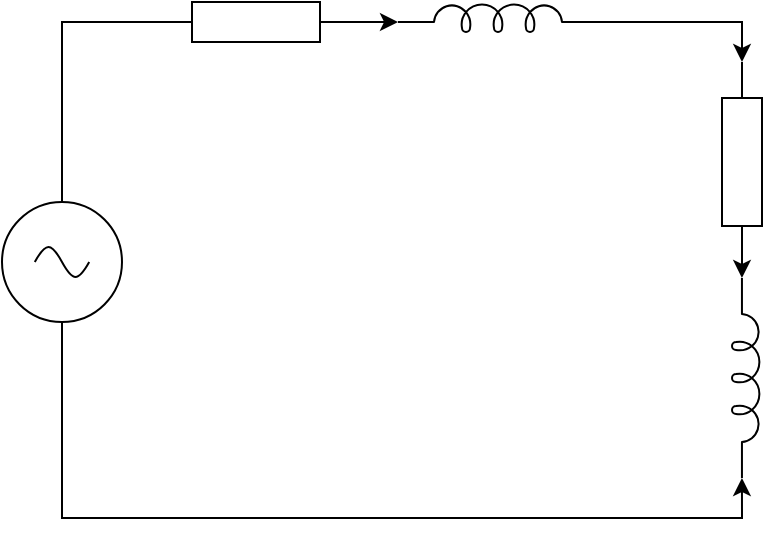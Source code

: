 <mxfile version="23.1.2" type="github">
  <diagram name="Page-1" id="7e0a89b8-554c-2b80-1dc8-d5c74ca68de4">
    <mxGraphModel dx="989" dy="520" grid="1" gridSize="10" guides="1" tooltips="1" connect="1" arrows="1" fold="1" page="1" pageScale="1" pageWidth="1100" pageHeight="850" background="none" math="0" shadow="0">
      <root>
        <mxCell id="0" />
        <mxCell id="1" parent="0" />
        <mxCell id="c-U5yl1WiR5-7lJkExyn-17" style="edgeStyle=orthogonalEdgeStyle;rounded=0;orthogonalLoop=1;jettySize=auto;html=1;exitX=0;exitY=0.5;exitDx=0;exitDy=0;exitPerimeter=0;entryX=1;entryY=0.645;entryDx=0;entryDy=0;entryPerimeter=0;" edge="1" parent="1" source="T3-KpzdqTxJNzFgdl5m5-2" target="c-U5yl1WiR5-7lJkExyn-14">
          <mxGeometry relative="1" as="geometry">
            <mxPoint x="200" y="440" as="targetPoint" />
            <Array as="points">
              <mxPoint x="230" y="200" />
              <mxPoint x="230" y="448" />
              <mxPoint x="570" y="448" />
            </Array>
          </mxGeometry>
        </mxCell>
        <mxCell id="T3-KpzdqTxJNzFgdl5m5-2" value="" style="pointerEvents=1;verticalLabelPosition=bottom;shadow=0;dashed=0;align=center;html=1;verticalAlign=top;shape=mxgraph.electrical.resistors.resistor_1;" parent="1" vertex="1">
          <mxGeometry x="277" y="190" width="100" height="20" as="geometry" />
        </mxCell>
        <mxCell id="c-U5yl1WiR5-7lJkExyn-1" value="" style="ellipse;whiteSpace=wrap;html=1;aspect=fixed;" vertex="1" parent="1">
          <mxGeometry x="200" y="290" width="60" height="60" as="geometry" />
        </mxCell>
        <mxCell id="c-U5yl1WiR5-7lJkExyn-12" value="" style="pointerEvents=1;verticalLabelPosition=bottom;shadow=0;dashed=0;align=center;html=1;verticalAlign=top;shape=mxgraph.electrical.inductors.inductor_5;" vertex="1" parent="1">
          <mxGeometry x="398" y="191" width="100" height="14" as="geometry" />
        </mxCell>
        <mxCell id="c-U5yl1WiR5-7lJkExyn-13" value="" style="pointerEvents=1;verticalLabelPosition=bottom;shadow=0;dashed=0;align=center;html=1;verticalAlign=top;shape=mxgraph.electrical.resistors.resistor_1;rotation=90;" vertex="1" parent="1">
          <mxGeometry x="520" y="260" width="100" height="20" as="geometry" />
        </mxCell>
        <mxCell id="c-U5yl1WiR5-7lJkExyn-14" value="" style="pointerEvents=1;verticalLabelPosition=bottom;shadow=0;dashed=0;align=center;html=1;verticalAlign=top;shape=mxgraph.electrical.inductors.inductor_5;rotation=90;flipV=0;flipH=0;" vertex="1" parent="1">
          <mxGeometry x="522" y="371" width="100" height="14" as="geometry" />
        </mxCell>
        <mxCell id="c-U5yl1WiR5-7lJkExyn-15" style="edgeStyle=orthogonalEdgeStyle;rounded=0;orthogonalLoop=1;jettySize=auto;html=1;exitX=1;exitY=0.645;exitDx=0;exitDy=0;exitPerimeter=0;entryX=0;entryY=0.5;entryDx=0;entryDy=0;entryPerimeter=0;" edge="1" parent="1" source="c-U5yl1WiR5-7lJkExyn-12" target="c-U5yl1WiR5-7lJkExyn-13">
          <mxGeometry relative="1" as="geometry" />
        </mxCell>
        <mxCell id="c-U5yl1WiR5-7lJkExyn-20" style="edgeStyle=orthogonalEdgeStyle;rounded=0;orthogonalLoop=1;jettySize=auto;html=1;exitX=1;exitY=0.5;exitDx=0;exitDy=0;exitPerimeter=0;entryX=0;entryY=0.645;entryDx=0;entryDy=0;entryPerimeter=0;" edge="1" parent="1" source="T3-KpzdqTxJNzFgdl5m5-2" target="c-U5yl1WiR5-7lJkExyn-12">
          <mxGeometry relative="1" as="geometry" />
        </mxCell>
        <mxCell id="c-U5yl1WiR5-7lJkExyn-24" style="edgeStyle=orthogonalEdgeStyle;rounded=0;orthogonalLoop=1;jettySize=auto;html=1;exitX=1;exitY=0.5;exitDx=0;exitDy=0;exitPerimeter=0;entryX=0;entryY=0.645;entryDx=0;entryDy=0;entryPerimeter=0;" edge="1" parent="1" source="c-U5yl1WiR5-7lJkExyn-13" target="c-U5yl1WiR5-7lJkExyn-14">
          <mxGeometry relative="1" as="geometry" />
        </mxCell>
        <mxCell id="c-U5yl1WiR5-7lJkExyn-26" value="" style="pointerEvents=1;verticalLabelPosition=bottom;shadow=0;dashed=0;align=center;html=1;verticalAlign=top;shape=mxgraph.electrical.waveforms.sine_wave;" vertex="1" parent="1">
          <mxGeometry x="216.4" y="310" width="27.2" height="20" as="geometry" />
        </mxCell>
      </root>
    </mxGraphModel>
  </diagram>
</mxfile>
